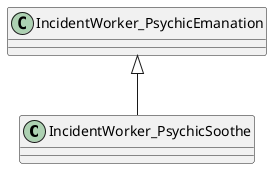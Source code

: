@startuml
class IncidentWorker_PsychicSoothe {
}
IncidentWorker_PsychicEmanation <|-- IncidentWorker_PsychicSoothe
@enduml
